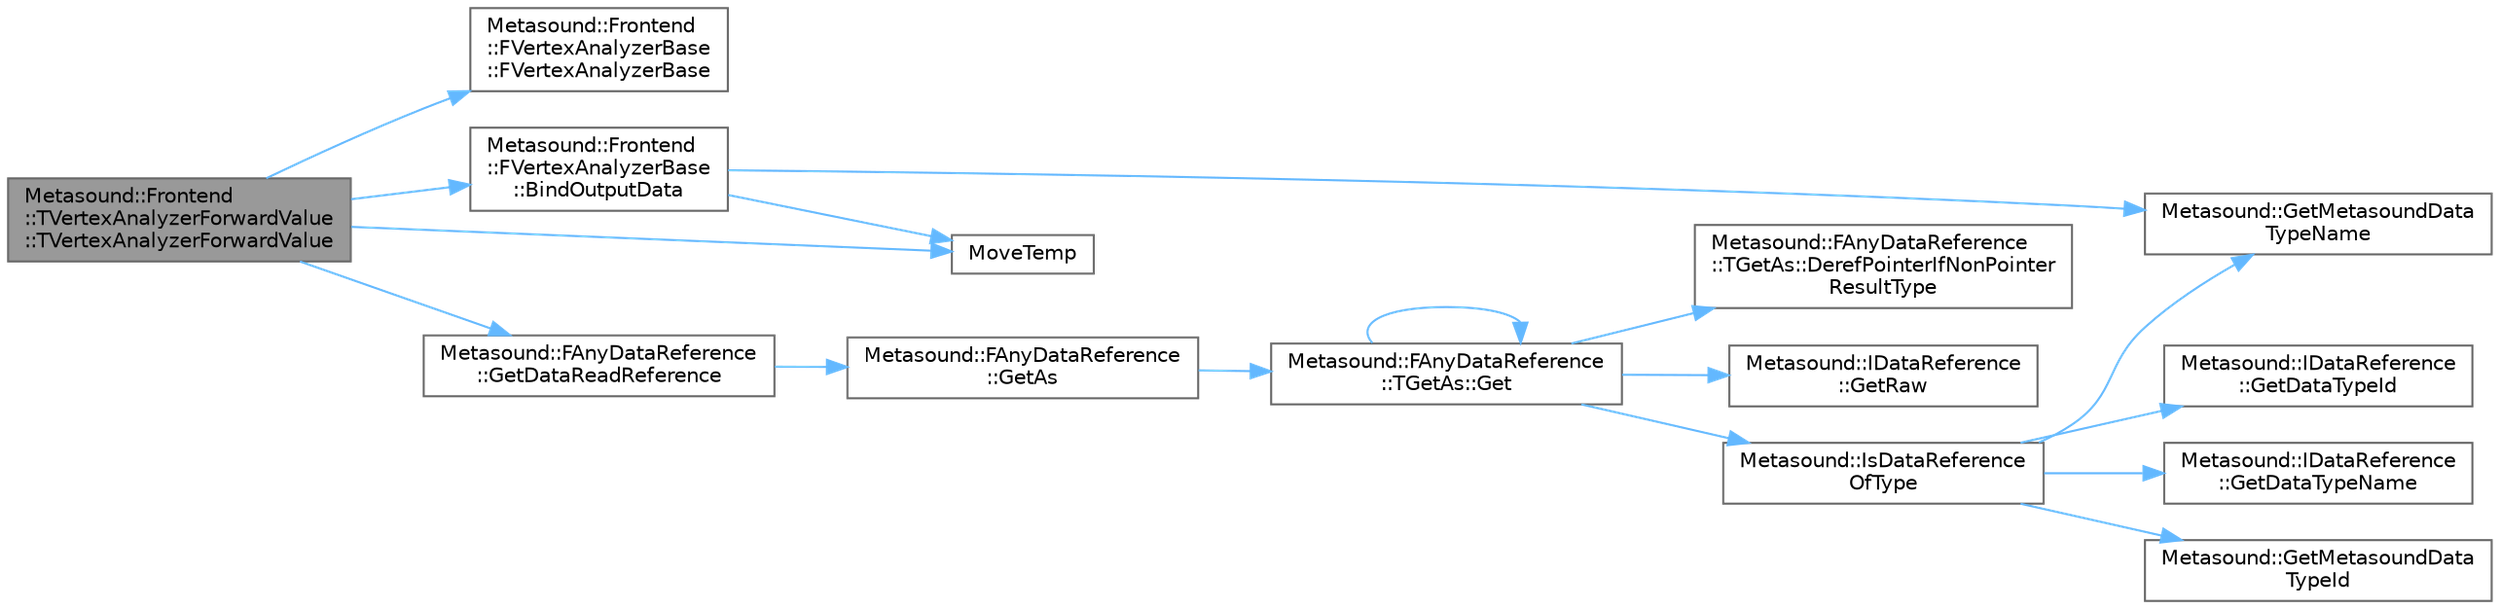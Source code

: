 digraph "Metasound::Frontend::TVertexAnalyzerForwardValue::TVertexAnalyzerForwardValue"
{
 // INTERACTIVE_SVG=YES
 // LATEX_PDF_SIZE
  bgcolor="transparent";
  edge [fontname=Helvetica,fontsize=10,labelfontname=Helvetica,labelfontsize=10];
  node [fontname=Helvetica,fontsize=10,shape=box,height=0.2,width=0.4];
  rankdir="LR";
  Node1 [id="Node000001",label="Metasound::Frontend\l::TVertexAnalyzerForwardValue\l::TVertexAnalyzerForwardValue",height=0.2,width=0.4,color="gray40", fillcolor="grey60", style="filled", fontcolor="black",tooltip=" "];
  Node1 -> Node2 [id="edge1_Node000001_Node000002",color="steelblue1",style="solid",tooltip=" "];
  Node2 [id="Node000002",label="Metasound::Frontend\l::FVertexAnalyzerBase\l::FVertexAnalyzerBase",height=0.2,width=0.4,color="grey40", fillcolor="white", style="filled",URL="$d9/d14/classMetasound_1_1Frontend_1_1FVertexAnalyzerBase.html#afea12705dac6941fdec81d18454a04ab",tooltip=" "];
  Node1 -> Node3 [id="edge2_Node000001_Node000003",color="steelblue1",style="solid",tooltip=" "];
  Node3 [id="Node000003",label="Metasound::Frontend\l::FVertexAnalyzerBase\l::BindOutputData",height=0.2,width=0.4,color="grey40", fillcolor="white", style="filled",URL="$d9/d14/classMetasound_1_1Frontend_1_1FVertexAnalyzerBase.html#a1091655304a57f5e5a10904da128e8d7",tooltip=" "];
  Node3 -> Node4 [id="edge3_Node000003_Node000004",color="steelblue1",style="solid",tooltip=" "];
  Node4 [id="Node000004",label="Metasound::GetMetasoundData\lTypeName",height=0.2,width=0.4,color="grey40", fillcolor="white", style="filled",URL="$d8/d33/namespaceMetasound.html#a2cc582a51a655c14c6cfe340ded4140c",tooltip="Return the data type FName for a registered data type."];
  Node3 -> Node5 [id="edge4_Node000003_Node000005",color="steelblue1",style="solid",tooltip=" "];
  Node5 [id="Node000005",label="MoveTemp",height=0.2,width=0.4,color="grey40", fillcolor="white", style="filled",URL="$d4/d24/UnrealTemplate_8h.html#ad5e6c049aeb9c9115fec514ba581dbb6",tooltip="MoveTemp will cast a reference to an rvalue reference."];
  Node1 -> Node6 [id="edge5_Node000001_Node000006",color="steelblue1",style="solid",tooltip=" "];
  Node6 [id="Node000006",label="Metasound::FAnyDataReference\l::GetDataReadReference",height=0.2,width=0.4,color="grey40", fillcolor="white", style="filled",URL="$d2/d0e/classMetasound_1_1FAnyDataReference.html#adc1bede55b15d38f0eff4849a065701a",tooltip="Get access to a TDataReadReference."];
  Node6 -> Node7 [id="edge6_Node000006_Node000007",color="steelblue1",style="solid",tooltip=" "];
  Node7 [id="Node000007",label="Metasound::FAnyDataReference\l::GetAs",height=0.2,width=0.4,color="grey40", fillcolor="white", style="filled",URL="$d2/d0e/classMetasound_1_1FAnyDataReference.html#a353769afff095f715ec568cebbdfae9a",tooltip="Return the data in the specified format."];
  Node7 -> Node8 [id="edge7_Node000007_Node000008",color="steelblue1",style="solid",tooltip=" "];
  Node8 [id="Node000008",label="Metasound::FAnyDataReference\l::TGetAs::Get",height=0.2,width=0.4,color="grey40", fillcolor="white", style="filled",URL="$d3/d0b/structMetasound_1_1FAnyDataReference_1_1TGetAs.html#a27001da8c8756969ded621e6a0d18115",tooltip=" "];
  Node8 -> Node9 [id="edge8_Node000008_Node000009",color="steelblue1",style="solid",tooltip=" "];
  Node9 [id="Node000009",label="Metasound::FAnyDataReference\l::TGetAs::DerefPointerIfNonPointer\lResultType",height=0.2,width=0.4,color="grey40", fillcolor="white", style="filled",URL="$d3/d0b/structMetasound_1_1FAnyDataReference_1_1TGetAs.html#a8215a6afda326a602d69817fb8fd6db0",tooltip=" "];
  Node8 -> Node8 [id="edge9_Node000008_Node000008",color="steelblue1",style="solid",tooltip=" "];
  Node8 -> Node10 [id="edge10_Node000008_Node000010",color="steelblue1",style="solid",tooltip=" "];
  Node10 [id="Node000010",label="Metasound::IDataReference\l::GetRaw",height=0.2,width=0.4,color="grey40", fillcolor="white", style="filled",URL="$de/dd6/classMetasound_1_1IDataReference.html#a0c965604623d0fbf3eb11639bb1ec181",tooltip="provides a raw pointer to the storage where the data actually resides."];
  Node8 -> Node11 [id="edge11_Node000008_Node000011",color="steelblue1",style="solid",tooltip=" "];
  Node11 [id="Node000011",label="Metasound::IsDataReference\lOfType",height=0.2,width=0.4,color="grey40", fillcolor="white", style="filled",URL="$d8/d33/namespaceMetasound.html#a86f74b0cab240248edf4d9d3fb7c56e4",tooltip="Test if an IDataReference contains the same data type as the template parameter."];
  Node11 -> Node12 [id="edge12_Node000011_Node000012",color="steelblue1",style="solid",tooltip=" "];
  Node12 [id="Node000012",label="Metasound::IDataReference\l::GetDataTypeId",height=0.2,width=0.4,color="grey40", fillcolor="white", style="filled",URL="$de/dd6/classMetasound_1_1IDataReference.html#a88ebe3633554852c808548e6e797c542",tooltip="Returns the ID of the parameter type."];
  Node11 -> Node13 [id="edge13_Node000011_Node000013",color="steelblue1",style="solid",tooltip=" "];
  Node13 [id="Node000013",label="Metasound::IDataReference\l::GetDataTypeName",height=0.2,width=0.4,color="grey40", fillcolor="white", style="filled",URL="$de/dd6/classMetasound_1_1IDataReference.html#a4ed2c7db8d492a767b957336ec4c8204",tooltip="Returns the name of the data type."];
  Node11 -> Node14 [id="edge14_Node000011_Node000014",color="steelblue1",style="solid",tooltip=" "];
  Node14 [id="Node000014",label="Metasound::GetMetasoundData\lTypeId",height=0.2,width=0.4,color="grey40", fillcolor="white", style="filled",URL="$d8/d33/namespaceMetasound.html#a699ea8ed4fb07fb7533c721127a6ac7b",tooltip="Return the data type ID for a registered data type."];
  Node11 -> Node4 [id="edge15_Node000011_Node000004",color="steelblue1",style="solid",tooltip=" "];
  Node1 -> Node5 [id="edge16_Node000001_Node000005",color="steelblue1",style="solid",tooltip=" "];
}
